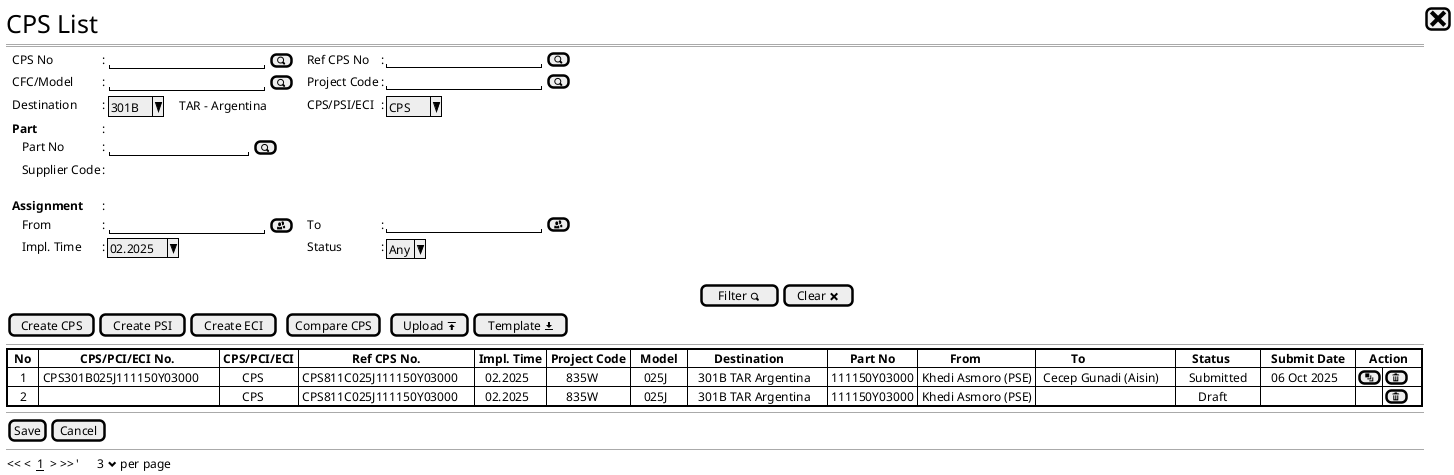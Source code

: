 /.
When duplicate button invoke in the table row, a new row will appear below it
and the CPS No will still be empty because the data hasn't been saved yet,
the Create CPS and Create PSI button will be hidden and Save and Cancel button 
will now appear under the table.
User can whether edit the new duplicated CPS, save it or delete it right away
if user choose to edit it, it will then open edit CPS form.
if user choose to save it, then the CPS No will still be empty but the status will be Draft
if user choose to delete it, then the save/cancel button will dissapear
and the create CPS and Create PSI button will reappear.
./
@startsalt
{
  <size:25>CPS List |[<size:25><&x>]|*
  ==
  {
    .|CPS No              |: {|"                   "|[<&magnifying-glass>] |}.|.|Ref CPS No          |: |"                   "|[<&magnifying-glass>]|*
    .|CFC/Model           |: {|"                   "|[<&magnifying-glass>] |}.|.|Project Code        |: |"                   "|[<&magnifying-glass>]|*
    .|Destination         |: {|^301B ^|    TAR - Argentina |}                .|.|CPS/PSI/ECI         |: {|^ CPS ^             |}*
    .|<b>Part          |: |*
    .|   Part No             |: {|"                 "|[<&magnifying-glass>]|}*
    .|   Supplier Code       |: {|                  |}*    
    .
    .|<b>Assignment          |: |*
    .|   From                |: {|"                   "|[<&people>]           |}.|.|To                  |: |"                   "|[<&people>]|*    
    .|   Impl. Time          |: |^02.2025^     |.|.|Status        |: {| ^Any^ |}*    
  }
  .
  {|                                                                                                                                                                                                                             |[Filter <&magnifying-glass>]|[Clear <&x>]|}
        {[Create CPS] | [Create PSI]|[Create ECI]|.|[Compare CPS]|.           |                        [Upload <&data-transfer-upload>]| [Template <&data-transfer-download>]|} *
    --
    {+
      {#
        '|<b> CPS No. |<b> Ref CPS No. |<b>DPI No|<b> Issued Date|<b>Effective Date|<b> CFC/Pjt   |<b> Model  |<b> # Parts        |<b> From               |<b> To                 |<b> Status       |<b>  Action   |*|*|*
        |  <b>No  |             <b>CPS/PCI/ECI No.              | <b>CPS/PCI/ECI |                 <b>Ref CPS No.                 | <b>Impl. Time | <b>Project Code |   <b>Model   |        <b>Destination        |      <b> Part No      |          <b>From          |           <b>To           |     <b>Status     |   <b>Submit Date   |    <b>Action    |*|*
        |    1   | CPS301B025J111150Y03000                    |       CPS      | CPS811C025J111150Y03000                        |   02.2025     |      835W       |    025J      |   301B TAR Argentina           | 111150Y03000          | Khedi Asmoro (PSE)        |  Cecep Gunadi (Aisin)     |    Submitted      |   06 Oct 2025     |[<&layers>]|[<&trash>]|*
        |    2   |.                                           |       CPS      | CPS811C025J111150Y03000                        |   02.2025     |      835W       |    025J      |   301B TAR Argentina           | 111150Y03000          | Khedi Asmoro (PSE)        |.                          |       Draft       |.                  |.          |[<&trash>]|*
      
    }

  }
  --
  {[Save] | [Cancel]|}*
  --
  {
  << <  __1__  > >>  |'      3 <&chevron-bottom> per page |*
  }  
}
@endsalt
